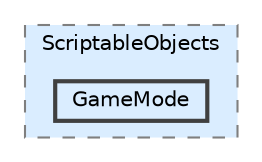 digraph "Q:/IdleWave/Projet/Assets/Scripts/RogueGenesia/ScriptableObjects/GameMode"
{
 // LATEX_PDF_SIZE
  bgcolor="transparent";
  edge [fontname=Helvetica,fontsize=10,labelfontname=Helvetica,labelfontsize=10];
  node [fontname=Helvetica,fontsize=10,shape=box,height=0.2,width=0.4];
  compound=true
  subgraph clusterdir_b126eae8dc8e4603e91a4f47216e00aa {
    graph [ bgcolor="#daedff", pencolor="grey50", label="ScriptableObjects", fontname=Helvetica,fontsize=10 style="filled,dashed", URL="dir_b126eae8dc8e4603e91a4f47216e00aa.html",tooltip=""]
  dir_002da3c59102507e5111a16585a8fd84 [label="GameMode", fillcolor="#daedff", color="grey25", style="filled,bold", URL="dir_002da3c59102507e5111a16585a8fd84.html",tooltip=""];
  }
}
